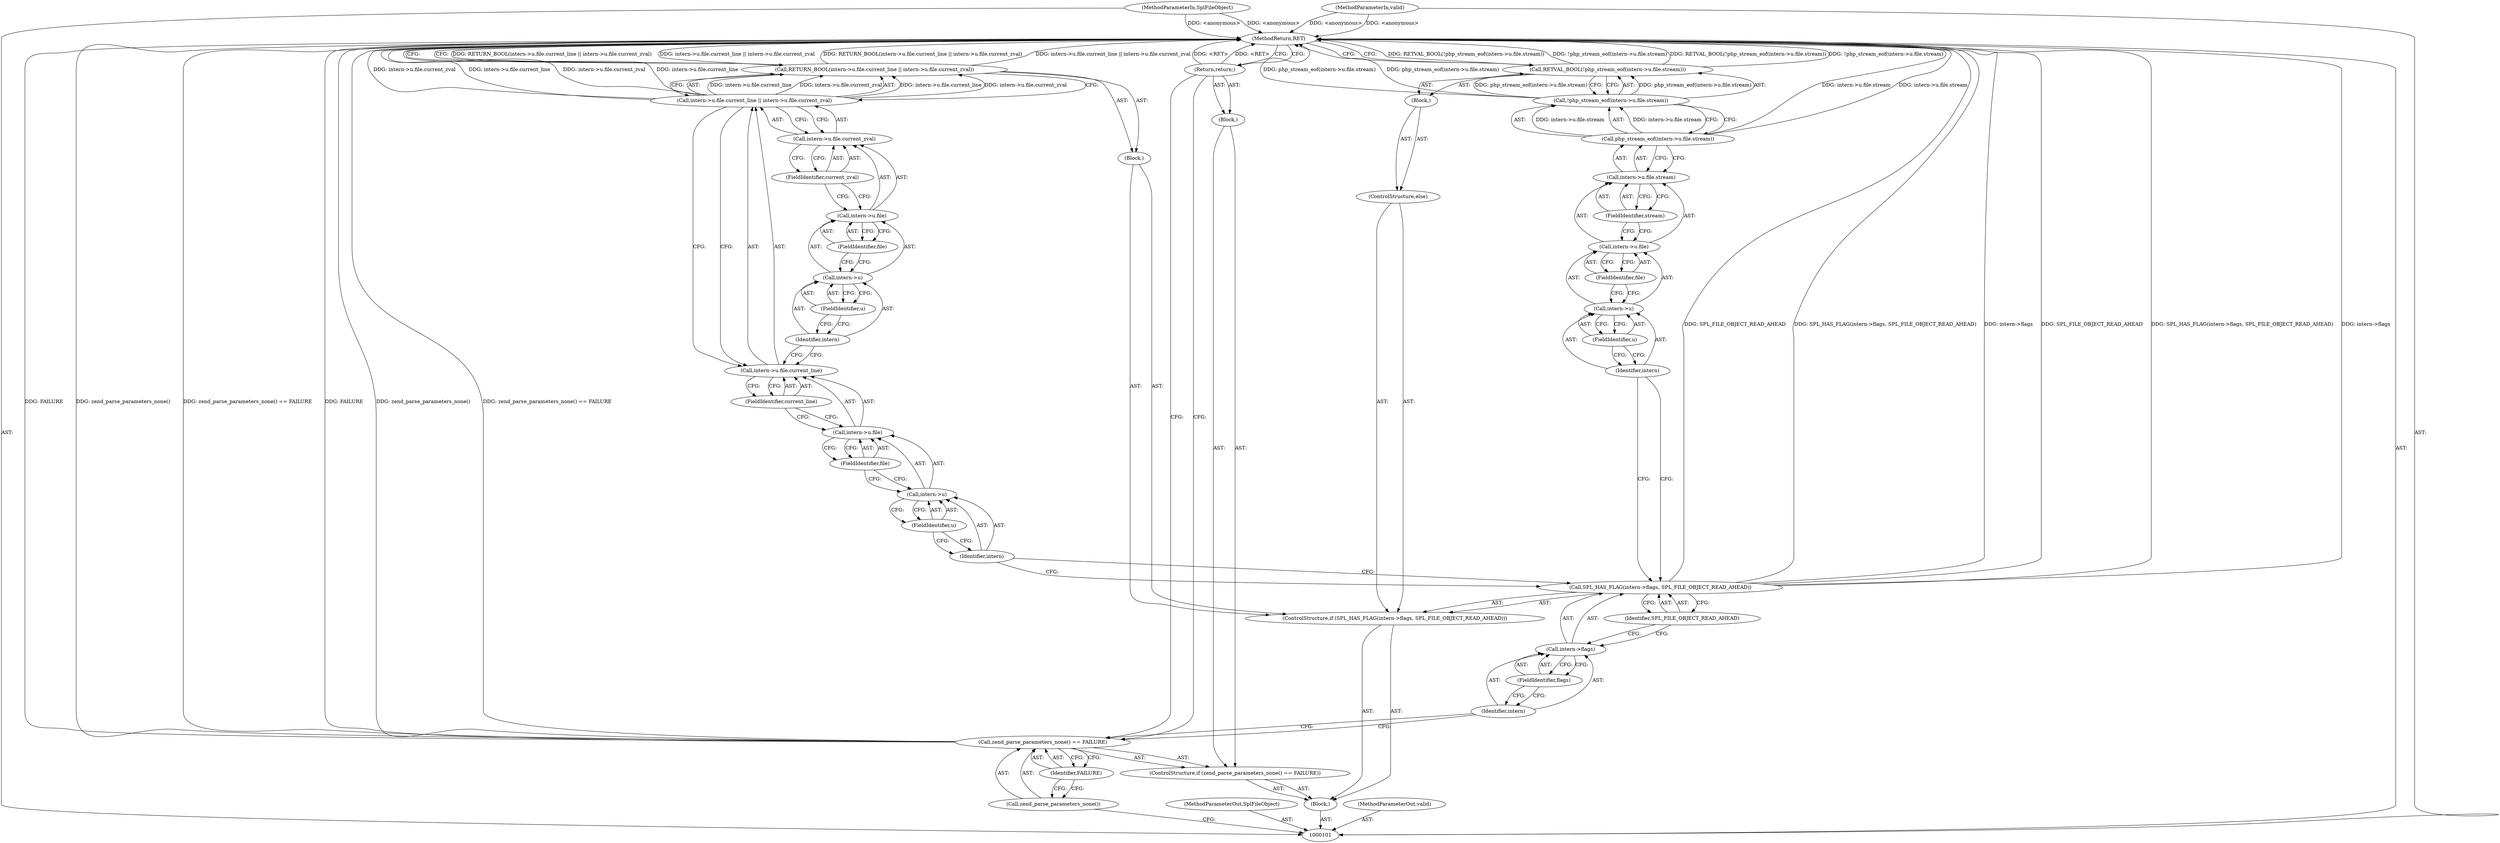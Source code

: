 digraph "0_php-src_7245bff300d3fa8bacbef7897ff080a6f1c23eba?w=1_26" {
"1000146" [label="(MethodReturn,RET)"];
"1000102" [label="(MethodParameterIn,SplFileObject)"];
"1000197" [label="(MethodParameterOut,SplFileObject)"];
"1000103" [label="(MethodParameterIn,valid)"];
"1000198" [label="(MethodParameterOut,valid)"];
"1000119" [label="(Call,intern->u.file.current_line || intern->u.file.current_zval)"];
"1000120" [label="(Call,intern->u.file.current_line)"];
"1000121" [label="(Call,intern->u.file)"];
"1000122" [label="(Call,intern->u)"];
"1000123" [label="(Identifier,intern)"];
"1000118" [label="(Call,RETURN_BOOL(intern->u.file.current_line || intern->u.file.current_zval))"];
"1000124" [label="(FieldIdentifier,u)"];
"1000125" [label="(FieldIdentifier,file)"];
"1000126" [label="(FieldIdentifier,current_line)"];
"1000127" [label="(Call,intern->u.file.current_zval)"];
"1000128" [label="(Call,intern->u.file)"];
"1000129" [label="(Call,intern->u)"];
"1000130" [label="(Identifier,intern)"];
"1000131" [label="(FieldIdentifier,u)"];
"1000132" [label="(FieldIdentifier,file)"];
"1000133" [label="(FieldIdentifier,current_zval)"];
"1000134" [label="(ControlStructure,else)"];
"1000135" [label="(Block,)"];
"1000137" [label="(Call,!php_stream_eof(intern->u.file.stream))"];
"1000138" [label="(Call,php_stream_eof(intern->u.file.stream))"];
"1000136" [label="(Call,RETVAL_BOOL(!php_stream_eof(intern->u.file.stream)))"];
"1000139" [label="(Call,intern->u.file.stream)"];
"1000140" [label="(Call,intern->u.file)"];
"1000141" [label="(Call,intern->u)"];
"1000142" [label="(Identifier,intern)"];
"1000143" [label="(FieldIdentifier,u)"];
"1000144" [label="(FieldIdentifier,file)"];
"1000145" [label="(FieldIdentifier,stream)"];
"1000104" [label="(Block,)"];
"1000105" [label="(ControlStructure,if (zend_parse_parameters_none() == FAILURE))"];
"1000108" [label="(Identifier,FAILURE)"];
"1000109" [label="(Block,)"];
"1000106" [label="(Call,zend_parse_parameters_none() == FAILURE)"];
"1000107" [label="(Call,zend_parse_parameters_none())"];
"1000110" [label="(Return,return;)"];
"1000111" [label="(ControlStructure,if (SPL_HAS_FLAG(intern->flags, SPL_FILE_OBJECT_READ_AHEAD)))"];
"1000113" [label="(Call,intern->flags)"];
"1000114" [label="(Identifier,intern)"];
"1000115" [label="(FieldIdentifier,flags)"];
"1000116" [label="(Identifier,SPL_FILE_OBJECT_READ_AHEAD)"];
"1000112" [label="(Call,SPL_HAS_FLAG(intern->flags, SPL_FILE_OBJECT_READ_AHEAD))"];
"1000117" [label="(Block,)"];
"1000146" -> "1000101"  [label="AST: "];
"1000146" -> "1000110"  [label="CFG: "];
"1000146" -> "1000118"  [label="CFG: "];
"1000146" -> "1000136"  [label="CFG: "];
"1000106" -> "1000146"  [label="DDG: FAILURE"];
"1000106" -> "1000146"  [label="DDG: zend_parse_parameters_none()"];
"1000106" -> "1000146"  [label="DDG: zend_parse_parameters_none() == FAILURE"];
"1000138" -> "1000146"  [label="DDG: intern->u.file.stream"];
"1000103" -> "1000146"  [label="DDG: <anonymous>"];
"1000119" -> "1000146"  [label="DDG: intern->u.file.current_zval"];
"1000119" -> "1000146"  [label="DDG: intern->u.file.current_line"];
"1000118" -> "1000146"  [label="DDG: RETURN_BOOL(intern->u.file.current_line || intern->u.file.current_zval)"];
"1000118" -> "1000146"  [label="DDG: intern->u.file.current_line || intern->u.file.current_zval"];
"1000136" -> "1000146"  [label="DDG: RETVAL_BOOL(!php_stream_eof(intern->u.file.stream))"];
"1000136" -> "1000146"  [label="DDG: !php_stream_eof(intern->u.file.stream)"];
"1000137" -> "1000146"  [label="DDG: php_stream_eof(intern->u.file.stream)"];
"1000112" -> "1000146"  [label="DDG: SPL_FILE_OBJECT_READ_AHEAD"];
"1000112" -> "1000146"  [label="DDG: SPL_HAS_FLAG(intern->flags, SPL_FILE_OBJECT_READ_AHEAD)"];
"1000112" -> "1000146"  [label="DDG: intern->flags"];
"1000102" -> "1000146"  [label="DDG: <anonymous>"];
"1000110" -> "1000146"  [label="DDG: <RET>"];
"1000102" -> "1000101"  [label="AST: "];
"1000102" -> "1000146"  [label="DDG: <anonymous>"];
"1000197" -> "1000101"  [label="AST: "];
"1000103" -> "1000101"  [label="AST: "];
"1000103" -> "1000146"  [label="DDG: <anonymous>"];
"1000198" -> "1000101"  [label="AST: "];
"1000119" -> "1000118"  [label="AST: "];
"1000119" -> "1000120"  [label="CFG: "];
"1000119" -> "1000127"  [label="CFG: "];
"1000120" -> "1000119"  [label="AST: "];
"1000127" -> "1000119"  [label="AST: "];
"1000118" -> "1000119"  [label="CFG: "];
"1000119" -> "1000146"  [label="DDG: intern->u.file.current_zval"];
"1000119" -> "1000146"  [label="DDG: intern->u.file.current_line"];
"1000119" -> "1000118"  [label="DDG: intern->u.file.current_line"];
"1000119" -> "1000118"  [label="DDG: intern->u.file.current_zval"];
"1000120" -> "1000119"  [label="AST: "];
"1000120" -> "1000126"  [label="CFG: "];
"1000121" -> "1000120"  [label="AST: "];
"1000126" -> "1000120"  [label="AST: "];
"1000130" -> "1000120"  [label="CFG: "];
"1000119" -> "1000120"  [label="CFG: "];
"1000121" -> "1000120"  [label="AST: "];
"1000121" -> "1000125"  [label="CFG: "];
"1000122" -> "1000121"  [label="AST: "];
"1000125" -> "1000121"  [label="AST: "];
"1000126" -> "1000121"  [label="CFG: "];
"1000122" -> "1000121"  [label="AST: "];
"1000122" -> "1000124"  [label="CFG: "];
"1000123" -> "1000122"  [label="AST: "];
"1000124" -> "1000122"  [label="AST: "];
"1000125" -> "1000122"  [label="CFG: "];
"1000123" -> "1000122"  [label="AST: "];
"1000123" -> "1000112"  [label="CFG: "];
"1000124" -> "1000123"  [label="CFG: "];
"1000118" -> "1000117"  [label="AST: "];
"1000118" -> "1000119"  [label="CFG: "];
"1000119" -> "1000118"  [label="AST: "];
"1000146" -> "1000118"  [label="CFG: "];
"1000118" -> "1000146"  [label="DDG: RETURN_BOOL(intern->u.file.current_line || intern->u.file.current_zval)"];
"1000118" -> "1000146"  [label="DDG: intern->u.file.current_line || intern->u.file.current_zval"];
"1000119" -> "1000118"  [label="DDG: intern->u.file.current_line"];
"1000119" -> "1000118"  [label="DDG: intern->u.file.current_zval"];
"1000124" -> "1000122"  [label="AST: "];
"1000124" -> "1000123"  [label="CFG: "];
"1000122" -> "1000124"  [label="CFG: "];
"1000125" -> "1000121"  [label="AST: "];
"1000125" -> "1000122"  [label="CFG: "];
"1000121" -> "1000125"  [label="CFG: "];
"1000126" -> "1000120"  [label="AST: "];
"1000126" -> "1000121"  [label="CFG: "];
"1000120" -> "1000126"  [label="CFG: "];
"1000127" -> "1000119"  [label="AST: "];
"1000127" -> "1000133"  [label="CFG: "];
"1000128" -> "1000127"  [label="AST: "];
"1000133" -> "1000127"  [label="AST: "];
"1000119" -> "1000127"  [label="CFG: "];
"1000128" -> "1000127"  [label="AST: "];
"1000128" -> "1000132"  [label="CFG: "];
"1000129" -> "1000128"  [label="AST: "];
"1000132" -> "1000128"  [label="AST: "];
"1000133" -> "1000128"  [label="CFG: "];
"1000129" -> "1000128"  [label="AST: "];
"1000129" -> "1000131"  [label="CFG: "];
"1000130" -> "1000129"  [label="AST: "];
"1000131" -> "1000129"  [label="AST: "];
"1000132" -> "1000129"  [label="CFG: "];
"1000130" -> "1000129"  [label="AST: "];
"1000130" -> "1000120"  [label="CFG: "];
"1000131" -> "1000130"  [label="CFG: "];
"1000131" -> "1000129"  [label="AST: "];
"1000131" -> "1000130"  [label="CFG: "];
"1000129" -> "1000131"  [label="CFG: "];
"1000132" -> "1000128"  [label="AST: "];
"1000132" -> "1000129"  [label="CFG: "];
"1000128" -> "1000132"  [label="CFG: "];
"1000133" -> "1000127"  [label="AST: "];
"1000133" -> "1000128"  [label="CFG: "];
"1000127" -> "1000133"  [label="CFG: "];
"1000134" -> "1000111"  [label="AST: "];
"1000135" -> "1000134"  [label="AST: "];
"1000135" -> "1000134"  [label="AST: "];
"1000136" -> "1000135"  [label="AST: "];
"1000137" -> "1000136"  [label="AST: "];
"1000137" -> "1000138"  [label="CFG: "];
"1000138" -> "1000137"  [label="AST: "];
"1000136" -> "1000137"  [label="CFG: "];
"1000137" -> "1000146"  [label="DDG: php_stream_eof(intern->u.file.stream)"];
"1000137" -> "1000136"  [label="DDG: php_stream_eof(intern->u.file.stream)"];
"1000138" -> "1000137"  [label="DDG: intern->u.file.stream"];
"1000138" -> "1000137"  [label="AST: "];
"1000138" -> "1000139"  [label="CFG: "];
"1000139" -> "1000138"  [label="AST: "];
"1000137" -> "1000138"  [label="CFG: "];
"1000138" -> "1000146"  [label="DDG: intern->u.file.stream"];
"1000138" -> "1000137"  [label="DDG: intern->u.file.stream"];
"1000136" -> "1000135"  [label="AST: "];
"1000136" -> "1000137"  [label="CFG: "];
"1000137" -> "1000136"  [label="AST: "];
"1000146" -> "1000136"  [label="CFG: "];
"1000136" -> "1000146"  [label="DDG: RETVAL_BOOL(!php_stream_eof(intern->u.file.stream))"];
"1000136" -> "1000146"  [label="DDG: !php_stream_eof(intern->u.file.stream)"];
"1000137" -> "1000136"  [label="DDG: php_stream_eof(intern->u.file.stream)"];
"1000139" -> "1000138"  [label="AST: "];
"1000139" -> "1000145"  [label="CFG: "];
"1000140" -> "1000139"  [label="AST: "];
"1000145" -> "1000139"  [label="AST: "];
"1000138" -> "1000139"  [label="CFG: "];
"1000140" -> "1000139"  [label="AST: "];
"1000140" -> "1000144"  [label="CFG: "];
"1000141" -> "1000140"  [label="AST: "];
"1000144" -> "1000140"  [label="AST: "];
"1000145" -> "1000140"  [label="CFG: "];
"1000141" -> "1000140"  [label="AST: "];
"1000141" -> "1000143"  [label="CFG: "];
"1000142" -> "1000141"  [label="AST: "];
"1000143" -> "1000141"  [label="AST: "];
"1000144" -> "1000141"  [label="CFG: "];
"1000142" -> "1000141"  [label="AST: "];
"1000142" -> "1000112"  [label="CFG: "];
"1000143" -> "1000142"  [label="CFG: "];
"1000143" -> "1000141"  [label="AST: "];
"1000143" -> "1000142"  [label="CFG: "];
"1000141" -> "1000143"  [label="CFG: "];
"1000144" -> "1000140"  [label="AST: "];
"1000144" -> "1000141"  [label="CFG: "];
"1000140" -> "1000144"  [label="CFG: "];
"1000145" -> "1000139"  [label="AST: "];
"1000145" -> "1000140"  [label="CFG: "];
"1000139" -> "1000145"  [label="CFG: "];
"1000104" -> "1000101"  [label="AST: "];
"1000105" -> "1000104"  [label="AST: "];
"1000111" -> "1000104"  [label="AST: "];
"1000105" -> "1000104"  [label="AST: "];
"1000106" -> "1000105"  [label="AST: "];
"1000109" -> "1000105"  [label="AST: "];
"1000108" -> "1000106"  [label="AST: "];
"1000108" -> "1000107"  [label="CFG: "];
"1000106" -> "1000108"  [label="CFG: "];
"1000109" -> "1000105"  [label="AST: "];
"1000110" -> "1000109"  [label="AST: "];
"1000106" -> "1000105"  [label="AST: "];
"1000106" -> "1000108"  [label="CFG: "];
"1000107" -> "1000106"  [label="AST: "];
"1000108" -> "1000106"  [label="AST: "];
"1000110" -> "1000106"  [label="CFG: "];
"1000114" -> "1000106"  [label="CFG: "];
"1000106" -> "1000146"  [label="DDG: FAILURE"];
"1000106" -> "1000146"  [label="DDG: zend_parse_parameters_none()"];
"1000106" -> "1000146"  [label="DDG: zend_parse_parameters_none() == FAILURE"];
"1000107" -> "1000106"  [label="AST: "];
"1000107" -> "1000101"  [label="CFG: "];
"1000108" -> "1000107"  [label="CFG: "];
"1000110" -> "1000109"  [label="AST: "];
"1000110" -> "1000106"  [label="CFG: "];
"1000146" -> "1000110"  [label="CFG: "];
"1000110" -> "1000146"  [label="DDG: <RET>"];
"1000111" -> "1000104"  [label="AST: "];
"1000112" -> "1000111"  [label="AST: "];
"1000117" -> "1000111"  [label="AST: "];
"1000134" -> "1000111"  [label="AST: "];
"1000113" -> "1000112"  [label="AST: "];
"1000113" -> "1000115"  [label="CFG: "];
"1000114" -> "1000113"  [label="AST: "];
"1000115" -> "1000113"  [label="AST: "];
"1000116" -> "1000113"  [label="CFG: "];
"1000114" -> "1000113"  [label="AST: "];
"1000114" -> "1000106"  [label="CFG: "];
"1000115" -> "1000114"  [label="CFG: "];
"1000115" -> "1000113"  [label="AST: "];
"1000115" -> "1000114"  [label="CFG: "];
"1000113" -> "1000115"  [label="CFG: "];
"1000116" -> "1000112"  [label="AST: "];
"1000116" -> "1000113"  [label="CFG: "];
"1000112" -> "1000116"  [label="CFG: "];
"1000112" -> "1000111"  [label="AST: "];
"1000112" -> "1000116"  [label="CFG: "];
"1000113" -> "1000112"  [label="AST: "];
"1000116" -> "1000112"  [label="AST: "];
"1000123" -> "1000112"  [label="CFG: "];
"1000142" -> "1000112"  [label="CFG: "];
"1000112" -> "1000146"  [label="DDG: SPL_FILE_OBJECT_READ_AHEAD"];
"1000112" -> "1000146"  [label="DDG: SPL_HAS_FLAG(intern->flags, SPL_FILE_OBJECT_READ_AHEAD)"];
"1000112" -> "1000146"  [label="DDG: intern->flags"];
"1000117" -> "1000111"  [label="AST: "];
"1000118" -> "1000117"  [label="AST: "];
}
